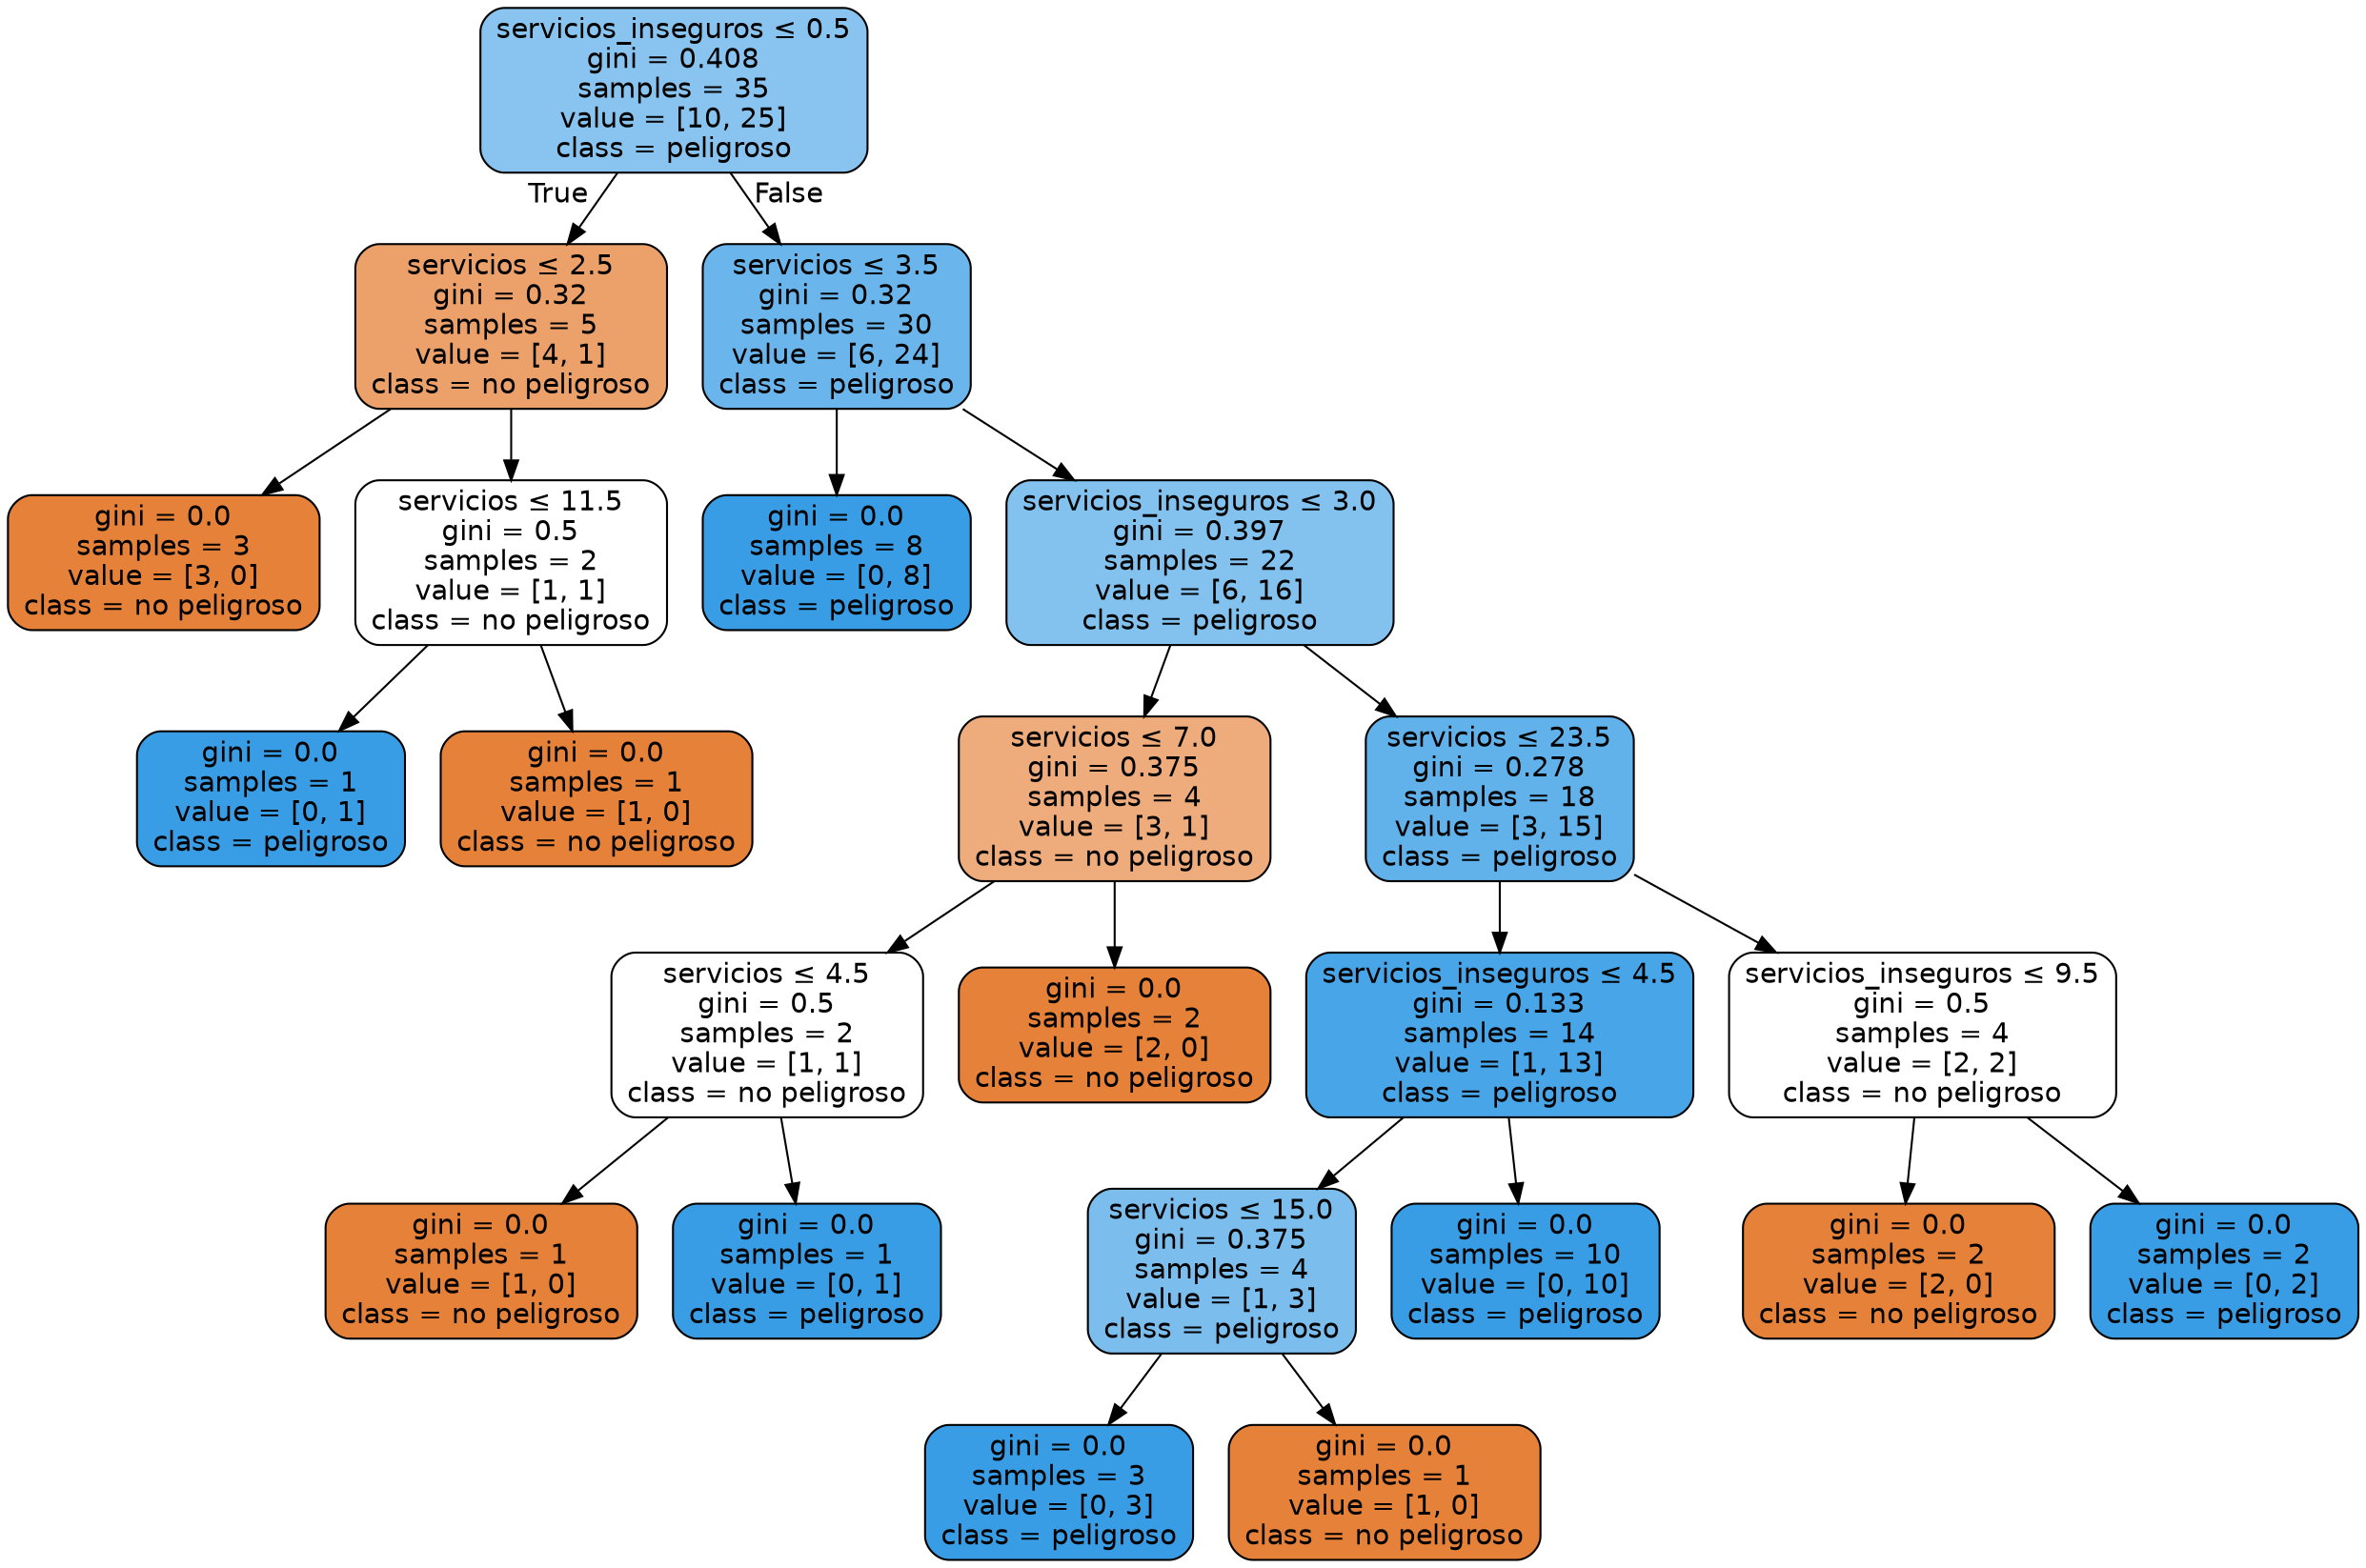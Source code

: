 digraph Tree {
node [shape=box, style="filled, rounded", color="black", fontname="helvetica"] ;
edge [fontname="helvetica"] ;
0 [label=<servicios_inseguros &le; 0.5<br/>gini = 0.408<br/>samples = 35<br/>value = [10, 25]<br/>class = peligroso>, fillcolor="#88c4ef"] ;
1 [label=<servicios &le; 2.5<br/>gini = 0.32<br/>samples = 5<br/>value = [4, 1]<br/>class = no peligroso>, fillcolor="#eca06a"] ;
0 -> 1 [labeldistance=2.5, labelangle=45, headlabel="True"] ;
2 [label=<gini = 0.0<br/>samples = 3<br/>value = [3, 0]<br/>class = no peligroso>, fillcolor="#e58139"] ;
1 -> 2 ;
3 [label=<servicios &le; 11.5<br/>gini = 0.5<br/>samples = 2<br/>value = [1, 1]<br/>class = no peligroso>, fillcolor="#ffffff"] ;
1 -> 3 ;
4 [label=<gini = 0.0<br/>samples = 1<br/>value = [0, 1]<br/>class = peligroso>, fillcolor="#399de5"] ;
3 -> 4 ;
5 [label=<gini = 0.0<br/>samples = 1<br/>value = [1, 0]<br/>class = no peligroso>, fillcolor="#e58139"] ;
3 -> 5 ;
6 [label=<servicios &le; 3.5<br/>gini = 0.32<br/>samples = 30<br/>value = [6, 24]<br/>class = peligroso>, fillcolor="#6ab6ec"] ;
0 -> 6 [labeldistance=2.5, labelangle=-45, headlabel="False"] ;
7 [label=<gini = 0.0<br/>samples = 8<br/>value = [0, 8]<br/>class = peligroso>, fillcolor="#399de5"] ;
6 -> 7 ;
8 [label=<servicios_inseguros &le; 3.0<br/>gini = 0.397<br/>samples = 22<br/>value = [6, 16]<br/>class = peligroso>, fillcolor="#83c2ef"] ;
6 -> 8 ;
9 [label=<servicios &le; 7.0<br/>gini = 0.375<br/>samples = 4<br/>value = [3, 1]<br/>class = no peligroso>, fillcolor="#eeab7b"] ;
8 -> 9 ;
10 [label=<servicios &le; 4.5<br/>gini = 0.5<br/>samples = 2<br/>value = [1, 1]<br/>class = no peligroso>, fillcolor="#ffffff"] ;
9 -> 10 ;
11 [label=<gini = 0.0<br/>samples = 1<br/>value = [1, 0]<br/>class = no peligroso>, fillcolor="#e58139"] ;
10 -> 11 ;
12 [label=<gini = 0.0<br/>samples = 1<br/>value = [0, 1]<br/>class = peligroso>, fillcolor="#399de5"] ;
10 -> 12 ;
13 [label=<gini = 0.0<br/>samples = 2<br/>value = [2, 0]<br/>class = no peligroso>, fillcolor="#e58139"] ;
9 -> 13 ;
14 [label=<servicios &le; 23.5<br/>gini = 0.278<br/>samples = 18<br/>value = [3, 15]<br/>class = peligroso>, fillcolor="#61b1ea"] ;
8 -> 14 ;
15 [label=<servicios_inseguros &le; 4.5<br/>gini = 0.133<br/>samples = 14<br/>value = [1, 13]<br/>class = peligroso>, fillcolor="#48a5e7"] ;
14 -> 15 ;
16 [label=<servicios &le; 15.0<br/>gini = 0.375<br/>samples = 4<br/>value = [1, 3]<br/>class = peligroso>, fillcolor="#7bbeee"] ;
15 -> 16 ;
17 [label=<gini = 0.0<br/>samples = 3<br/>value = [0, 3]<br/>class = peligroso>, fillcolor="#399de5"] ;
16 -> 17 ;
18 [label=<gini = 0.0<br/>samples = 1<br/>value = [1, 0]<br/>class = no peligroso>, fillcolor="#e58139"] ;
16 -> 18 ;
19 [label=<gini = 0.0<br/>samples = 10<br/>value = [0, 10]<br/>class = peligroso>, fillcolor="#399de5"] ;
15 -> 19 ;
20 [label=<servicios_inseguros &le; 9.5<br/>gini = 0.5<br/>samples = 4<br/>value = [2, 2]<br/>class = no peligroso>, fillcolor="#ffffff"] ;
14 -> 20 ;
21 [label=<gini = 0.0<br/>samples = 2<br/>value = [2, 0]<br/>class = no peligroso>, fillcolor="#e58139"] ;
20 -> 21 ;
22 [label=<gini = 0.0<br/>samples = 2<br/>value = [0, 2]<br/>class = peligroso>, fillcolor="#399de5"] ;
20 -> 22 ;
}
